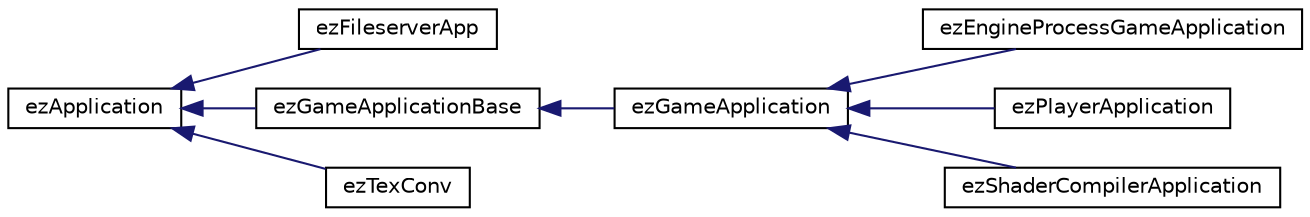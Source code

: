 digraph "Graphical Class Hierarchy"
{
 // LATEX_PDF_SIZE
  edge [fontname="Helvetica",fontsize="10",labelfontname="Helvetica",labelfontsize="10"];
  node [fontname="Helvetica",fontsize="10",shape=record];
  rankdir="LR";
  Node0 [label="ezApplication",height=0.2,width=0.4,color="black", fillcolor="white", style="filled",URL="$da/d72/classez_application.htm",tooltip="Base class to be used by applications based on ezEngine."];
  Node0 -> Node1 [dir="back",color="midnightblue",fontsize="10",style="solid",fontname="Helvetica"];
  Node1 [label="ezFileserverApp",height=0.2,width=0.4,color="black", fillcolor="white", style="filled",URL="$de/df8/classez_fileserver_app.htm",tooltip="A stand-alone application for the ezFileServer."];
  Node0 -> Node2 [dir="back",color="midnightblue",fontsize="10",style="solid",fontname="Helvetica"];
  Node2 [label="ezGameApplicationBase",height=0.2,width=0.4,color="black", fillcolor="white", style="filled",URL="$d0/d69/classez_game_application_base.htm",tooltip=" "];
  Node2 -> Node3 [dir="back",color="midnightblue",fontsize="10",style="solid",fontname="Helvetica"];
  Node3 [label="ezGameApplication",height=0.2,width=0.4,color="black", fillcolor="white", style="filled",URL="$db/db6/classez_game_application.htm",tooltip="The base class for all typical game applications made with ezEngine."];
  Node3 -> Node4 [dir="back",color="midnightblue",fontsize="10",style="solid",fontname="Helvetica"];
  Node4 [label="ezEngineProcessGameApplication",height=0.2,width=0.4,color="black", fillcolor="white", style="filled",URL="$d1/d1b/classez_engine_process_game_application.htm",tooltip=" "];
  Node3 -> Node5 [dir="back",color="midnightblue",fontsize="10",style="solid",fontname="Helvetica"];
  Node5 [label="ezPlayerApplication",height=0.2,width=0.4,color="black", fillcolor="white", style="filled",URL="$d7/d66/classez_player_application.htm",tooltip=" "];
  Node3 -> Node6 [dir="back",color="midnightblue",fontsize="10",style="solid",fontname="Helvetica"];
  Node6 [label="ezShaderCompilerApplication",height=0.2,width=0.4,color="black", fillcolor="white", style="filled",URL="$d5/dfb/classez_shader_compiler_application.htm",tooltip=" "];
  Node0 -> Node7 [dir="back",color="midnightblue",fontsize="10",style="solid",fontname="Helvetica"];
  Node7 [label="ezTexConv",height=0.2,width=0.4,color="black", fillcolor="white", style="filled",URL="$df/d5b/classez_tex_conv.htm",tooltip=" "];
}
